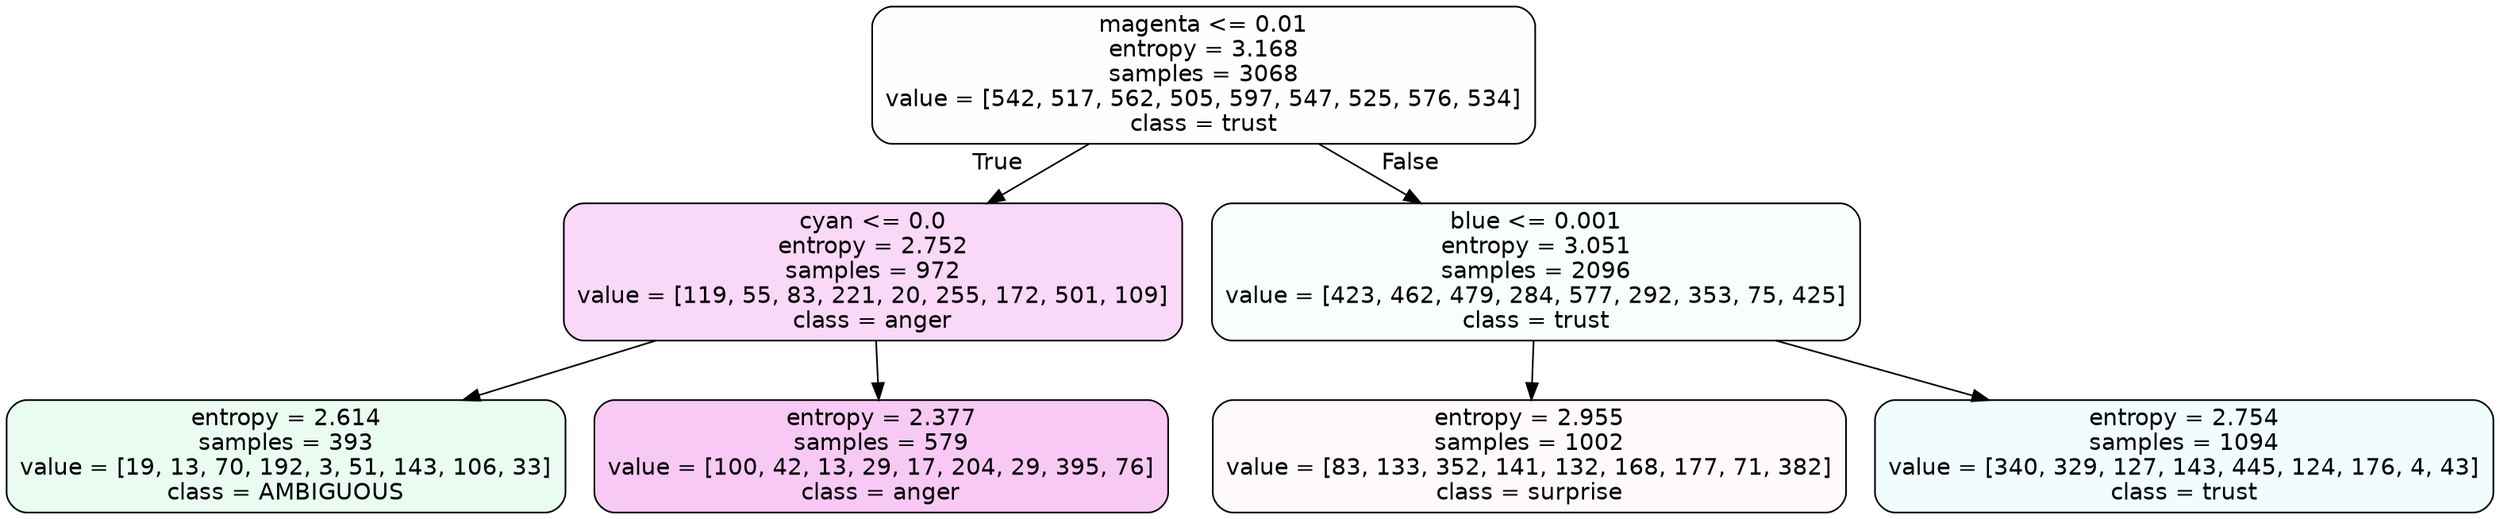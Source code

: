 digraph Tree {
node [shape=box, style="filled, rounded", color="black", fontname=helvetica] ;
edge [fontname=helvetica] ;
0 [label="magenta <= 0.01\nentropy = 3.168\nsamples = 3068\nvalue = [542, 517, 562, 505, 597, 547, 525, 576, 534]\nclass = trust", fillcolor="#39d7e501"] ;
1 [label="cyan <= 0.0\nentropy = 2.752\nsamples = 972\nvalue = [119, 55, 83, 221, 20, 255, 172, 501, 109]\nclass = anger", fillcolor="#e539d731"] ;
0 -> 1 [labeldistance=2.5, labelangle=45, headlabel="True"] ;
2 [label="entropy = 2.614\nsamples = 393\nvalue = [19, 13, 70, 192, 3, 51, 143, 106, 33]\nclass = AMBIGUOUS", fillcolor="#39e5811a"] ;
1 -> 2 ;
3 [label="entropy = 2.377\nsamples = 579\nvalue = [100, 42, 13, 29, 17, 204, 29, 395, 76]\nclass = anger", fillcolor="#e539d745"] ;
1 -> 3 ;
4 [label="blue <= 0.001\nentropy = 3.051\nsamples = 2096\nvalue = [423, 462, 479, 284, 577, 292, 353, 75, 425]\nclass = trust", fillcolor="#39d7e509"] ;
0 -> 4 [labeldistance=2.5, labelangle=-45, headlabel="False"] ;
5 [label="entropy = 2.955\nsamples = 1002\nvalue = [83, 133, 352, 141, 132, 168, 177, 71, 382]\nclass = surprise", fillcolor="#e5396406"] ;
4 -> 5 ;
6 [label="entropy = 2.754\nsamples = 1094\nvalue = [340, 329, 127, 143, 445, 124, 176, 4, 43]\nclass = trust", fillcolor="#39d7e513"] ;
4 -> 6 ;
}